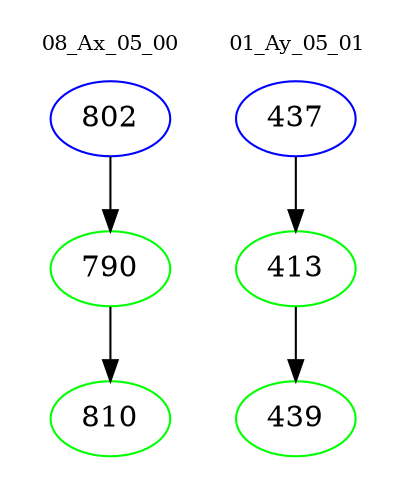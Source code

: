 digraph{
subgraph cluster_0 {
color = white
label = "08_Ax_05_00";
fontsize=10;
T0_802 [label="802", color="blue"]
T0_802 -> T0_790 [color="black"]
T0_790 [label="790", color="green"]
T0_790 -> T0_810 [color="black"]
T0_810 [label="810", color="green"]
}
subgraph cluster_1 {
color = white
label = "01_Ay_05_01";
fontsize=10;
T1_437 [label="437", color="blue"]
T1_437 -> T1_413 [color="black"]
T1_413 [label="413", color="green"]
T1_413 -> T1_439 [color="black"]
T1_439 [label="439", color="green"]
}
}
